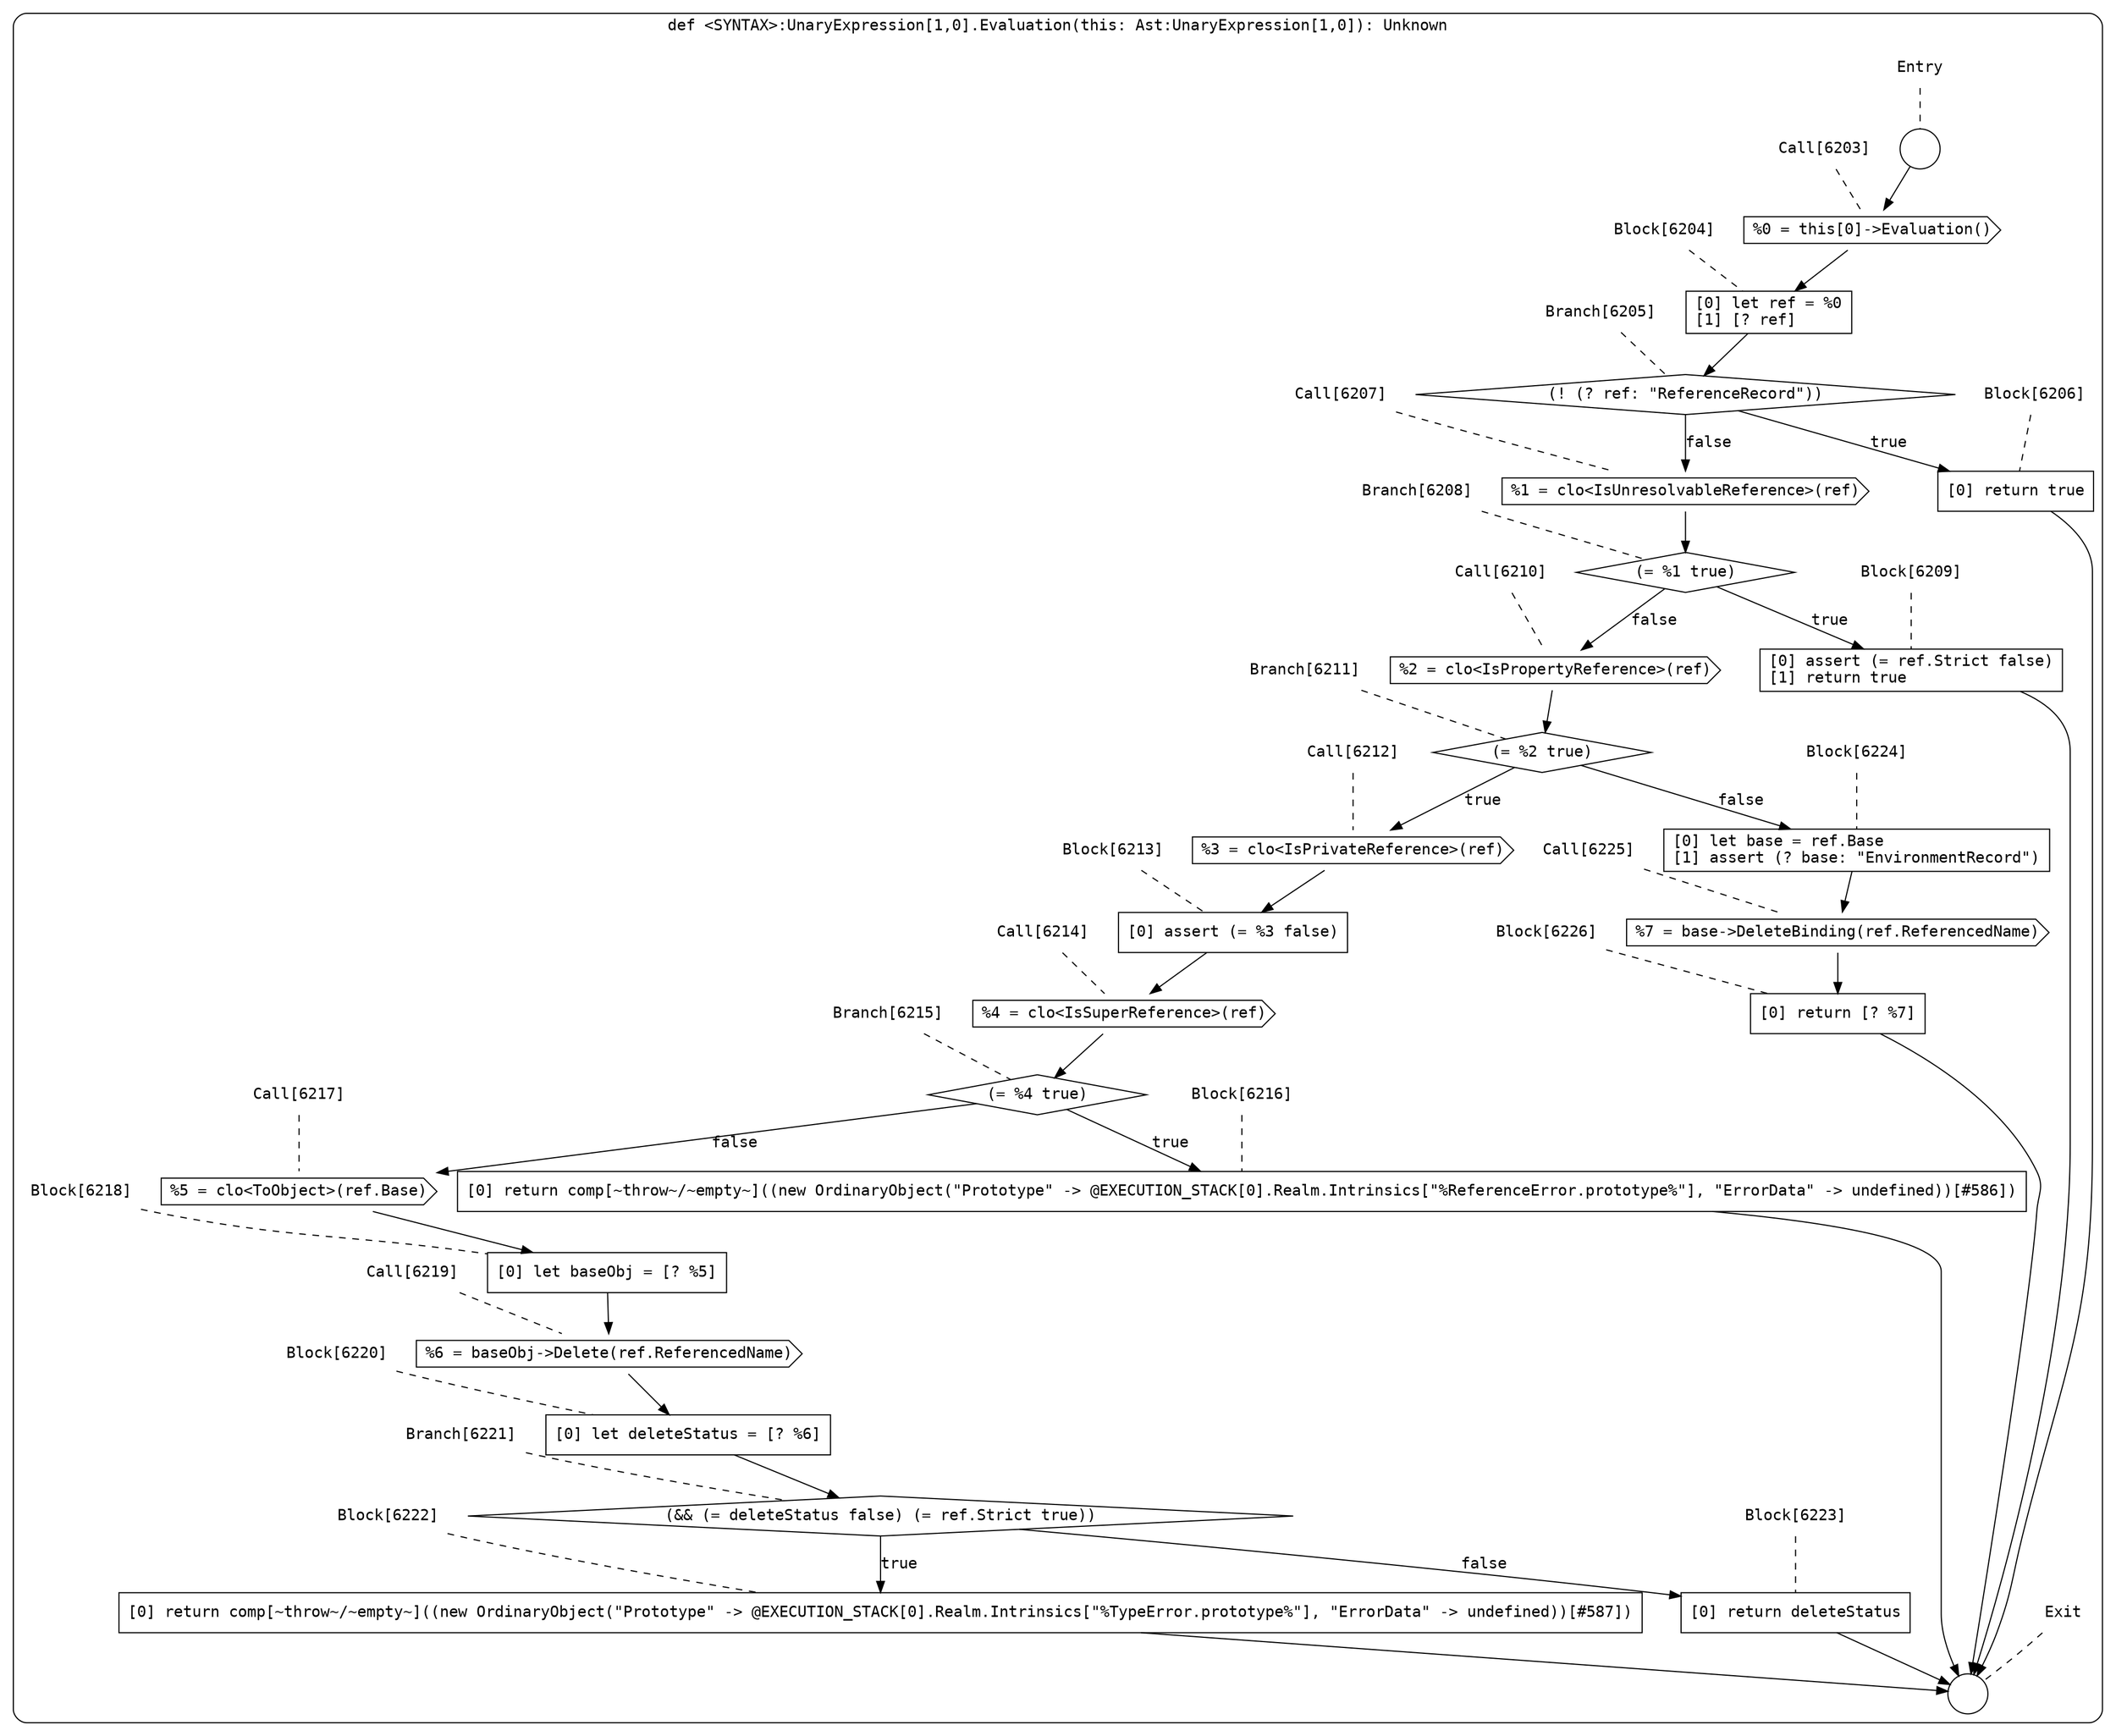 digraph {
  graph [fontname = "Consolas"]
  node [fontname = "Consolas"]
  edge [fontname = "Consolas"]
  subgraph cluster1305 {
    label = "def <SYNTAX>:UnaryExpression[1,0].Evaluation(this: Ast:UnaryExpression[1,0]): Unknown"
    style = rounded
    cluster1305_entry_name [shape=none, label=<<font color="black">Entry</font>>]
    cluster1305_entry_name -> cluster1305_entry [arrowhead=none, color="black", style=dashed]
    cluster1305_entry [shape=circle label=" " color="black" fillcolor="white" style=filled]
    cluster1305_entry -> node6203 [color="black"]
    cluster1305_exit_name [shape=none, label=<<font color="black">Exit</font>>]
    cluster1305_exit_name -> cluster1305_exit [arrowhead=none, color="black", style=dashed]
    cluster1305_exit [shape=circle label=" " color="black" fillcolor="white" style=filled]
    node6203_name [shape=none, label=<<font color="black">Call[6203]</font>>]
    node6203_name -> node6203 [arrowhead=none, color="black", style=dashed]
    node6203 [shape=cds, label=<<font color="black">%0 = this[0]-&gt;Evaluation()</font>> color="black" fillcolor="white", style=filled]
    node6203 -> node6204 [color="black"]
    node6204_name [shape=none, label=<<font color="black">Block[6204]</font>>]
    node6204_name -> node6204 [arrowhead=none, color="black", style=dashed]
    node6204 [shape=box, label=<<font color="black">[0] let ref = %0<BR ALIGN="LEFT"/>[1] [? ref]<BR ALIGN="LEFT"/></font>> color="black" fillcolor="white", style=filled]
    node6204 -> node6205 [color="black"]
    node6205_name [shape=none, label=<<font color="black">Branch[6205]</font>>]
    node6205_name -> node6205 [arrowhead=none, color="black", style=dashed]
    node6205 [shape=diamond, label=<<font color="black">(! (? ref: &quot;ReferenceRecord&quot;))</font>> color="black" fillcolor="white", style=filled]
    node6205 -> node6206 [label=<<font color="black">true</font>> color="black"]
    node6205 -> node6207 [label=<<font color="black">false</font>> color="black"]
    node6206_name [shape=none, label=<<font color="black">Block[6206]</font>>]
    node6206_name -> node6206 [arrowhead=none, color="black", style=dashed]
    node6206 [shape=box, label=<<font color="black">[0] return true<BR ALIGN="LEFT"/></font>> color="black" fillcolor="white", style=filled]
    node6206 -> cluster1305_exit [color="black"]
    node6207_name [shape=none, label=<<font color="black">Call[6207]</font>>]
    node6207_name -> node6207 [arrowhead=none, color="black", style=dashed]
    node6207 [shape=cds, label=<<font color="black">%1 = clo&lt;IsUnresolvableReference&gt;(ref)</font>> color="black" fillcolor="white", style=filled]
    node6207 -> node6208 [color="black"]
    node6208_name [shape=none, label=<<font color="black">Branch[6208]</font>>]
    node6208_name -> node6208 [arrowhead=none, color="black", style=dashed]
    node6208 [shape=diamond, label=<<font color="black">(= %1 true)</font>> color="black" fillcolor="white", style=filled]
    node6208 -> node6209 [label=<<font color="black">true</font>> color="black"]
    node6208 -> node6210 [label=<<font color="black">false</font>> color="black"]
    node6209_name [shape=none, label=<<font color="black">Block[6209]</font>>]
    node6209_name -> node6209 [arrowhead=none, color="black", style=dashed]
    node6209 [shape=box, label=<<font color="black">[0] assert (= ref.Strict false)<BR ALIGN="LEFT"/>[1] return true<BR ALIGN="LEFT"/></font>> color="black" fillcolor="white", style=filled]
    node6209 -> cluster1305_exit [color="black"]
    node6210_name [shape=none, label=<<font color="black">Call[6210]</font>>]
    node6210_name -> node6210 [arrowhead=none, color="black", style=dashed]
    node6210 [shape=cds, label=<<font color="black">%2 = clo&lt;IsPropertyReference&gt;(ref)</font>> color="black" fillcolor="white", style=filled]
    node6210 -> node6211 [color="black"]
    node6211_name [shape=none, label=<<font color="black">Branch[6211]</font>>]
    node6211_name -> node6211 [arrowhead=none, color="black", style=dashed]
    node6211 [shape=diamond, label=<<font color="black">(= %2 true)</font>> color="black" fillcolor="white", style=filled]
    node6211 -> node6212 [label=<<font color="black">true</font>> color="black"]
    node6211 -> node6224 [label=<<font color="black">false</font>> color="black"]
    node6212_name [shape=none, label=<<font color="black">Call[6212]</font>>]
    node6212_name -> node6212 [arrowhead=none, color="black", style=dashed]
    node6212 [shape=cds, label=<<font color="black">%3 = clo&lt;IsPrivateReference&gt;(ref)</font>> color="black" fillcolor="white", style=filled]
    node6212 -> node6213 [color="black"]
    node6224_name [shape=none, label=<<font color="black">Block[6224]</font>>]
    node6224_name -> node6224 [arrowhead=none, color="black", style=dashed]
    node6224 [shape=box, label=<<font color="black">[0] let base = ref.Base<BR ALIGN="LEFT"/>[1] assert (? base: &quot;EnvironmentRecord&quot;)<BR ALIGN="LEFT"/></font>> color="black" fillcolor="white", style=filled]
    node6224 -> node6225 [color="black"]
    node6213_name [shape=none, label=<<font color="black">Block[6213]</font>>]
    node6213_name -> node6213 [arrowhead=none, color="black", style=dashed]
    node6213 [shape=box, label=<<font color="black">[0] assert (= %3 false)<BR ALIGN="LEFT"/></font>> color="black" fillcolor="white", style=filled]
    node6213 -> node6214 [color="black"]
    node6225_name [shape=none, label=<<font color="black">Call[6225]</font>>]
    node6225_name -> node6225 [arrowhead=none, color="black", style=dashed]
    node6225 [shape=cds, label=<<font color="black">%7 = base-&gt;DeleteBinding(ref.ReferencedName)</font>> color="black" fillcolor="white", style=filled]
    node6225 -> node6226 [color="black"]
    node6214_name [shape=none, label=<<font color="black">Call[6214]</font>>]
    node6214_name -> node6214 [arrowhead=none, color="black", style=dashed]
    node6214 [shape=cds, label=<<font color="black">%4 = clo&lt;IsSuperReference&gt;(ref)</font>> color="black" fillcolor="white", style=filled]
    node6214 -> node6215 [color="black"]
    node6226_name [shape=none, label=<<font color="black">Block[6226]</font>>]
    node6226_name -> node6226 [arrowhead=none, color="black", style=dashed]
    node6226 [shape=box, label=<<font color="black">[0] return [? %7]<BR ALIGN="LEFT"/></font>> color="black" fillcolor="white", style=filled]
    node6226 -> cluster1305_exit [color="black"]
    node6215_name [shape=none, label=<<font color="black">Branch[6215]</font>>]
    node6215_name -> node6215 [arrowhead=none, color="black", style=dashed]
    node6215 [shape=diamond, label=<<font color="black">(= %4 true)</font>> color="black" fillcolor="white", style=filled]
    node6215 -> node6216 [label=<<font color="black">true</font>> color="black"]
    node6215 -> node6217 [label=<<font color="black">false</font>> color="black"]
    node6216_name [shape=none, label=<<font color="black">Block[6216]</font>>]
    node6216_name -> node6216 [arrowhead=none, color="black", style=dashed]
    node6216 [shape=box, label=<<font color="black">[0] return comp[~throw~/~empty~]((new OrdinaryObject(&quot;Prototype&quot; -&gt; @EXECUTION_STACK[0].Realm.Intrinsics[&quot;%ReferenceError.prototype%&quot;], &quot;ErrorData&quot; -&gt; undefined))[#586])<BR ALIGN="LEFT"/></font>> color="black" fillcolor="white", style=filled]
    node6216 -> cluster1305_exit [color="black"]
    node6217_name [shape=none, label=<<font color="black">Call[6217]</font>>]
    node6217_name -> node6217 [arrowhead=none, color="black", style=dashed]
    node6217 [shape=cds, label=<<font color="black">%5 = clo&lt;ToObject&gt;(ref.Base)</font>> color="black" fillcolor="white", style=filled]
    node6217 -> node6218 [color="black"]
    node6218_name [shape=none, label=<<font color="black">Block[6218]</font>>]
    node6218_name -> node6218 [arrowhead=none, color="black", style=dashed]
    node6218 [shape=box, label=<<font color="black">[0] let baseObj = [? %5]<BR ALIGN="LEFT"/></font>> color="black" fillcolor="white", style=filled]
    node6218 -> node6219 [color="black"]
    node6219_name [shape=none, label=<<font color="black">Call[6219]</font>>]
    node6219_name -> node6219 [arrowhead=none, color="black", style=dashed]
    node6219 [shape=cds, label=<<font color="black">%6 = baseObj-&gt;Delete(ref.ReferencedName)</font>> color="black" fillcolor="white", style=filled]
    node6219 -> node6220 [color="black"]
    node6220_name [shape=none, label=<<font color="black">Block[6220]</font>>]
    node6220_name -> node6220 [arrowhead=none, color="black", style=dashed]
    node6220 [shape=box, label=<<font color="black">[0] let deleteStatus = [? %6]<BR ALIGN="LEFT"/></font>> color="black" fillcolor="white", style=filled]
    node6220 -> node6221 [color="black"]
    node6221_name [shape=none, label=<<font color="black">Branch[6221]</font>>]
    node6221_name -> node6221 [arrowhead=none, color="black", style=dashed]
    node6221 [shape=diamond, label=<<font color="black">(&amp;&amp; (= deleteStatus false) (= ref.Strict true))</font>> color="black" fillcolor="white", style=filled]
    node6221 -> node6222 [label=<<font color="black">true</font>> color="black"]
    node6221 -> node6223 [label=<<font color="black">false</font>> color="black"]
    node6222_name [shape=none, label=<<font color="black">Block[6222]</font>>]
    node6222_name -> node6222 [arrowhead=none, color="black", style=dashed]
    node6222 [shape=box, label=<<font color="black">[0] return comp[~throw~/~empty~]((new OrdinaryObject(&quot;Prototype&quot; -&gt; @EXECUTION_STACK[0].Realm.Intrinsics[&quot;%TypeError.prototype%&quot;], &quot;ErrorData&quot; -&gt; undefined))[#587])<BR ALIGN="LEFT"/></font>> color="black" fillcolor="white", style=filled]
    node6222 -> cluster1305_exit [color="black"]
    node6223_name [shape=none, label=<<font color="black">Block[6223]</font>>]
    node6223_name -> node6223 [arrowhead=none, color="black", style=dashed]
    node6223 [shape=box, label=<<font color="black">[0] return deleteStatus<BR ALIGN="LEFT"/></font>> color="black" fillcolor="white", style=filled]
    node6223 -> cluster1305_exit [color="black"]
  }
}